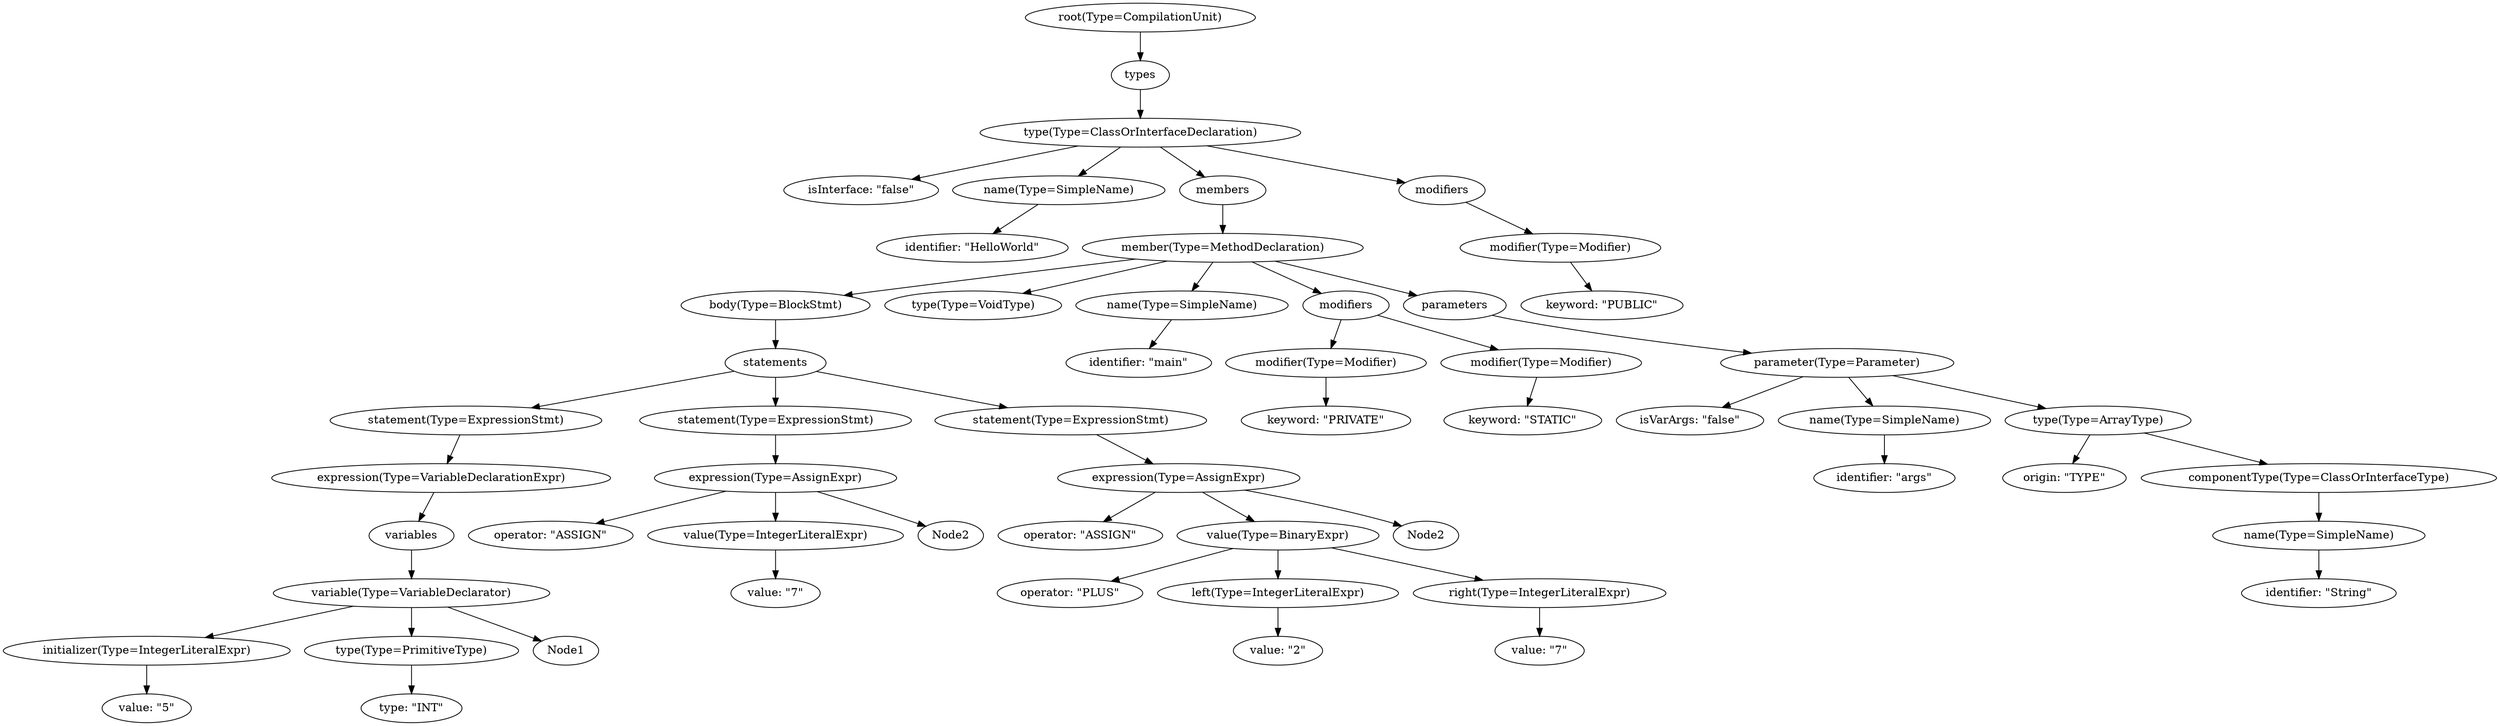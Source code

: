 digraph {
n0 [label="root(Type=CompilationUnit)"];
n1 [label="types"];
n0 -> n1;
n2 [label="type(Type=ClassOrInterfaceDeclaration)"];
n1 -> n2;
n3 [label="isInterface: \"false\""];
n2 -> n3;
n4 [label="name(Type=SimpleName)"];
n2 -> n4;
n5 [label="identifier: \"HelloWorld\""];
n4 -> n5;
n6 [label="members"];
n2 -> n6;
n7 [label="member(Type=MethodDeclaration)"];
n6 -> n7;
n8 [label="body(Type=BlockStmt)"];
n7 -> n8;
n9 [label="statements"];
n8 -> n9;
n10 [label="statement(Type=ExpressionStmt)"];
n9 -> n10;
n11 [label="expression(Type=VariableDeclarationExpr)"];
n10 -> n11;
n12 [label="variables"];
n11 -> n12;
n13 [label="variable(Type=VariableDeclarator)"];
n12 -> n13;
n14 [label="initializer(Type=IntegerLiteralExpr)"];
n13 -> n14;
n15 [label="value: \"5\""];
n14 -> n15;
n16 [label="type(Type=PrimitiveType)"];
n13 -> n16;
n17 [label="type: \"INT\""];
n16 -> n17;
n18 [label="Node1"];
n13 -> n18;
n19 [label="statement(Type=ExpressionStmt)"];
n9 -> n19;
n20 [label="expression(Type=AssignExpr)"];
n19 -> n20;
n21 [label="operator: \"ASSIGN\""];
n20 -> n21;
n22 [label="value(Type=IntegerLiteralExpr)"];
n20 -> n22;
n23 [label="value: \"7\""];
n22 -> n23;
n24 [label="Node2"];
n20 -> n24;
n25 [label="statement(Type=ExpressionStmt)"];
n9 -> n25;
n26 [label="expression(Type=AssignExpr)"];
n25 -> n26;
n27 [label="operator: \"ASSIGN\""];
n26 -> n27;
n28 [label="value(Type=BinaryExpr)"];
n26 -> n28;
n29 [label="operator: \"PLUS\""];
n28 -> n29;
n30 [label="left(Type=IntegerLiteralExpr)"];
n28 -> n30;
n31 [label="value: \"2\""];
n30 -> n31;
n32 [label="right(Type=IntegerLiteralExpr)"];
n28 -> n32;
n33 [label="value: \"7\""];
n32 -> n33;
n34 [label="Node2"];
n26 -> n34;
n35 [label="type(Type=VoidType)"];
n7 -> n35;
n36 [label="name(Type=SimpleName)"];
n7 -> n36;
n37 [label="identifier: \"main\""];
n36 -> n37;
n38 [label="modifiers"];
n7 -> n38;
n39 [label="modifier(Type=Modifier)"];
n38 -> n39;
n40 [label="keyword: \"PRIVATE\""];
n39 -> n40;
n41 [label="modifier(Type=Modifier)"];
n38 -> n41;
n42 [label="keyword: \"STATIC\""];
n41 -> n42;
n43 [label="parameters"];
n7 -> n43;
n44 [label="parameter(Type=Parameter)"];
n43 -> n44;
n45 [label="isVarArgs: \"false\""];
n44 -> n45;
n46 [label="name(Type=SimpleName)"];
n44 -> n46;
n47 [label="identifier: \"args\""];
n46 -> n47;
n48 [label="type(Type=ArrayType)"];
n44 -> n48;
n49 [label="origin: \"TYPE\""];
n48 -> n49;
n50 [label="componentType(Type=ClassOrInterfaceType)"];
n48 -> n50;
n51 [label="name(Type=SimpleName)"];
n50 -> n51;
n52 [label="identifier: \"String\""];
n51 -> n52;
n53 [label="modifiers"];
n2 -> n53;
n54 [label="modifier(Type=Modifier)"];
n53 -> n54;
n55 [label="keyword: \"PUBLIC\""];
n54 -> n55;
}